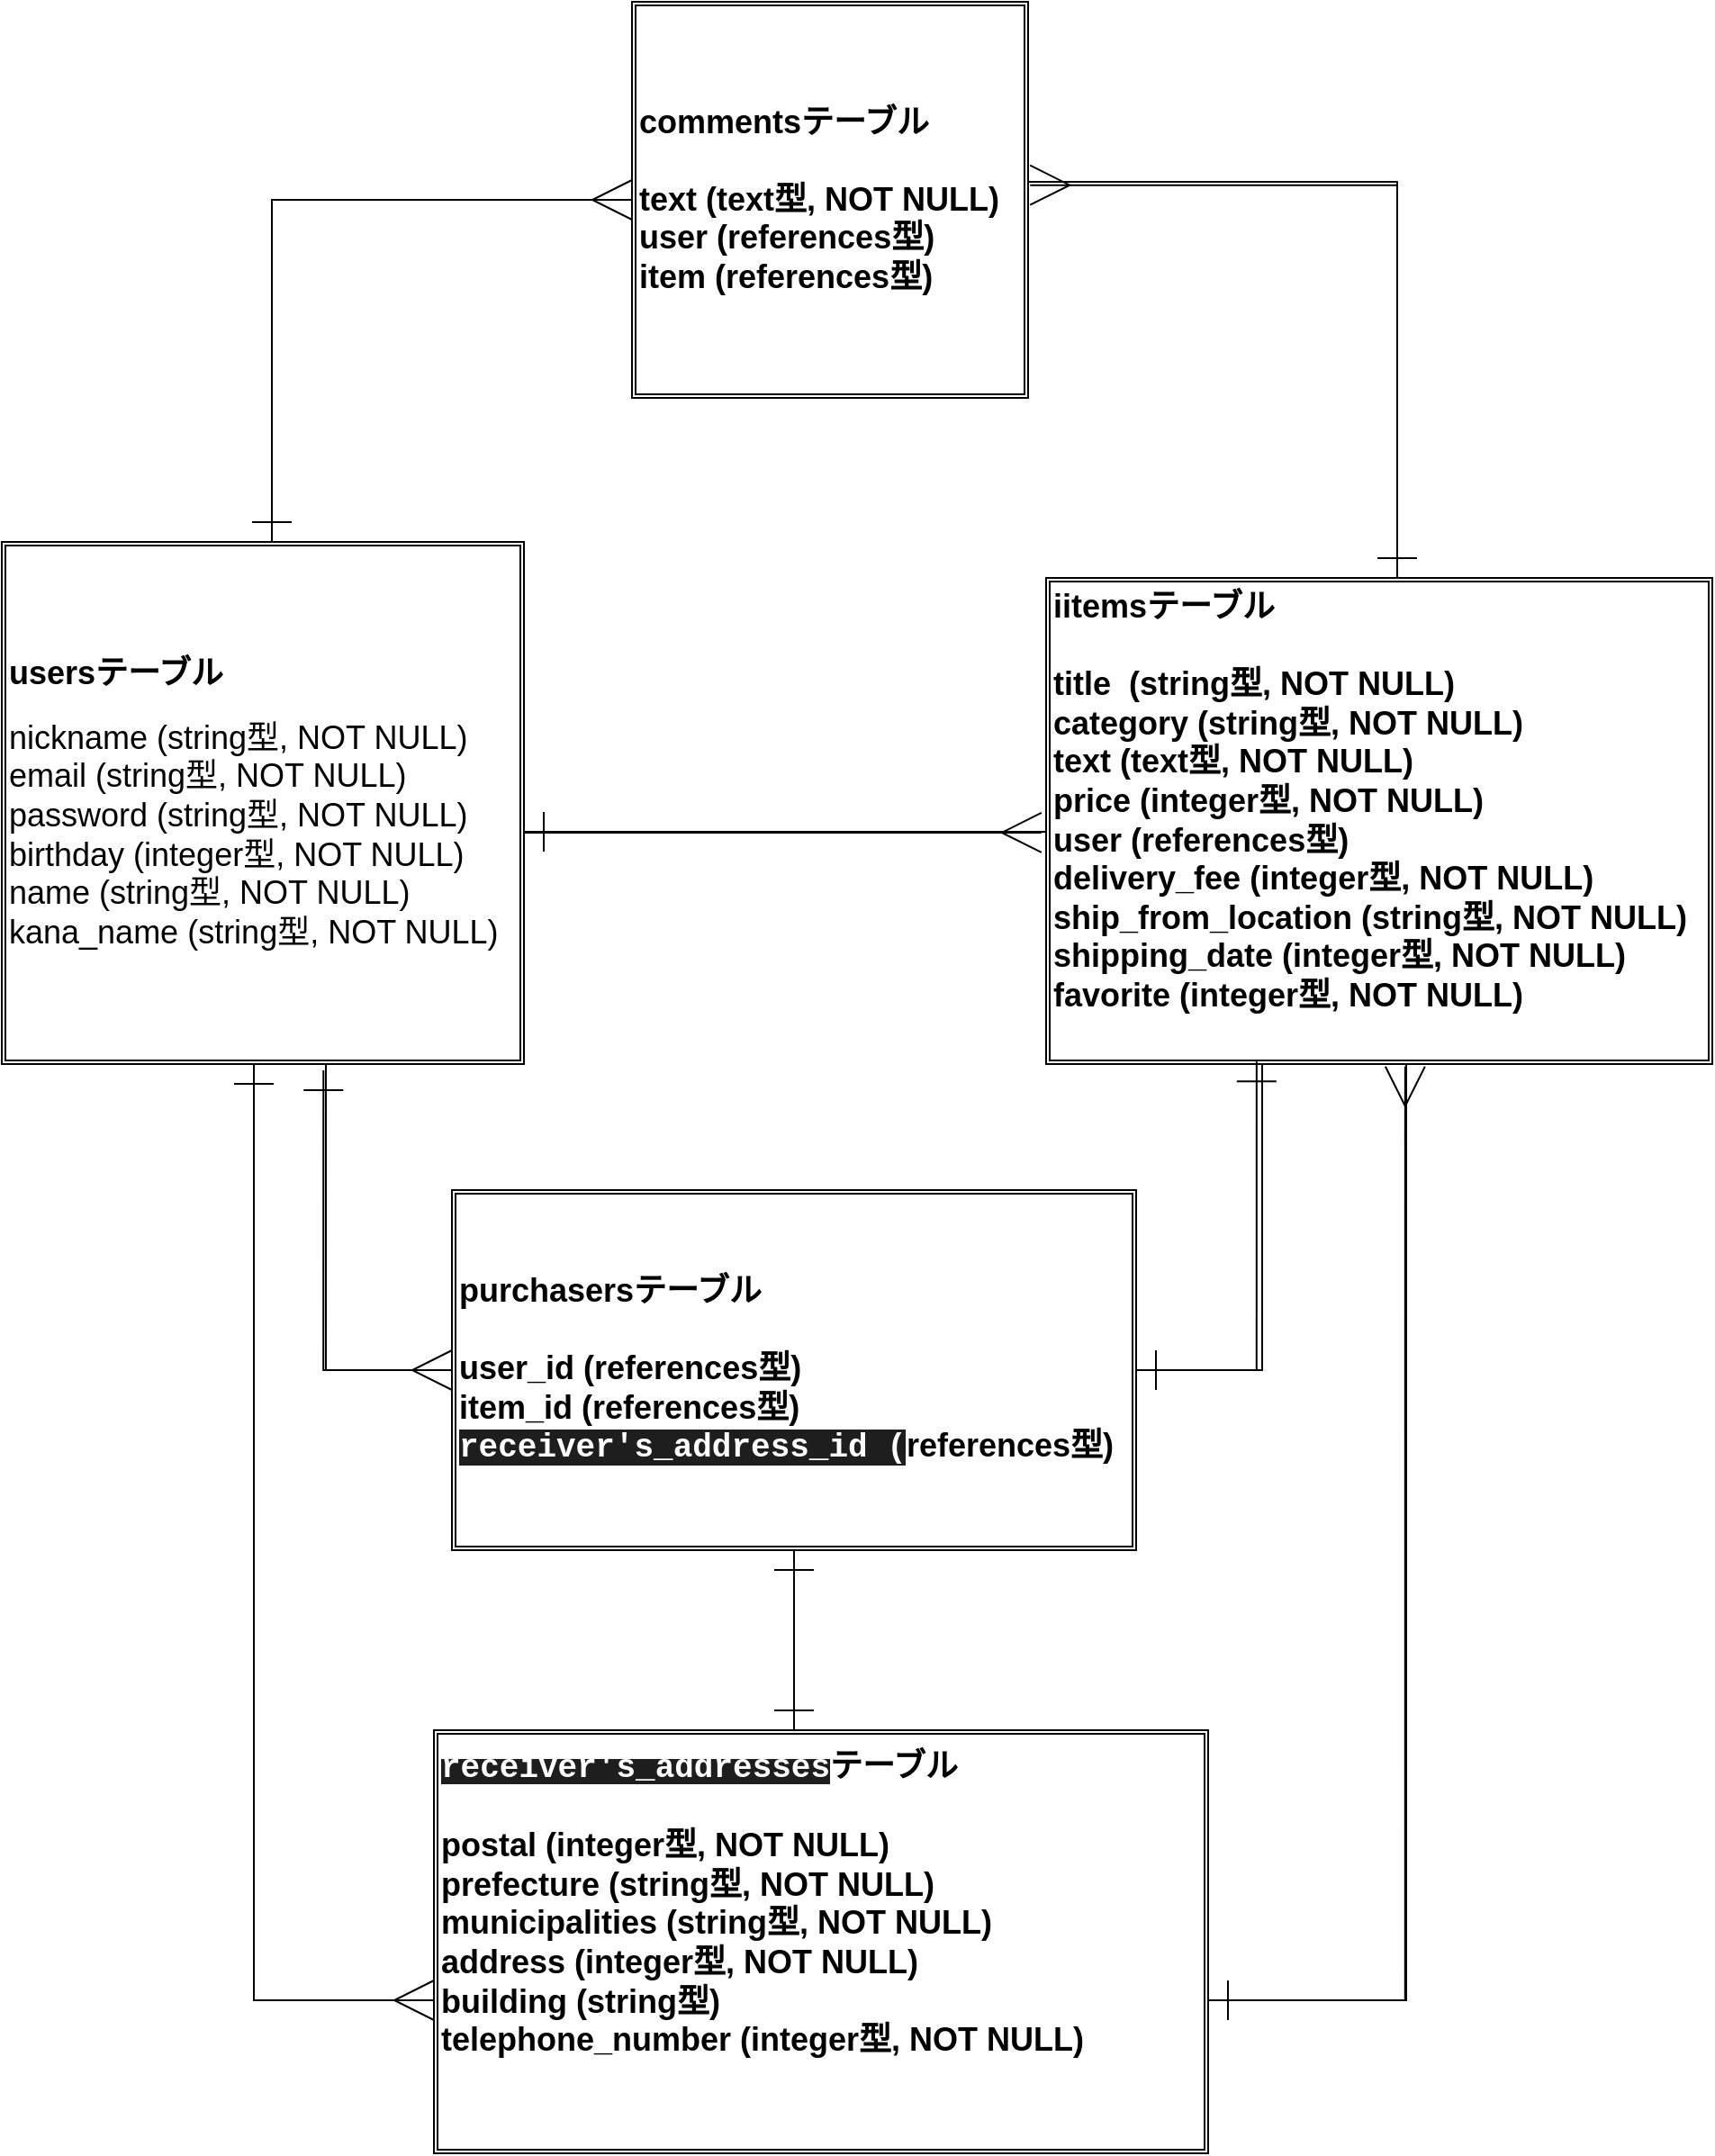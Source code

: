 <mxfile version="13.6.5">
    <diagram id="k_L1zWPnHfctc9XNhzqV" name="ページ1">
        <mxGraphModel dx="1693" dy="2412" grid="1" gridSize="10" guides="1" tooltips="1" connect="1" arrows="1" fold="1" page="1" pageScale="1" pageWidth="827" pageHeight="1169" math="0" shadow="0">
            <root>
                <mxCell id="0"/>
                <mxCell id="1" parent="0"/>
                <mxCell id="39" style="edgeStyle=orthogonalEdgeStyle;sketch=0;orthogonalLoop=1;jettySize=auto;html=1;endArrow=ERmany;endFill=0;rounded=0;startSize=6;endSize=20;" parent="1" source="18" edge="1">
                    <mxGeometry relative="1" as="geometry">
                        <mxPoint x="380" y="-270" as="targetPoint"/>
                        <Array as="points">
                            <mxPoint x="180" y="-270"/>
                        </Array>
                    </mxGeometry>
                </mxCell>
                <mxCell id="50" style="edgeStyle=orthogonalEdgeStyle;rounded=0;sketch=0;orthogonalLoop=1;jettySize=auto;html=1;startSize=6;endArrow=ERmany;endFill=0;endSize=20;targetPerimeterSpacing=0;strokeWidth=1;" parent="1" source="18" target="29" edge="1">
                    <mxGeometry relative="1" as="geometry">
                        <Array as="points">
                            <mxPoint x="170" y="730"/>
                        </Array>
                    </mxGeometry>
                </mxCell>
                <mxCell id="65" style="edgeStyle=orthogonalEdgeStyle;rounded=0;orthogonalLoop=1;jettySize=auto;html=1;endArrow=ERmany;endFill=0;endSize=20;strokeWidth=1;entryX=0;entryY=0.5;entryDx=0;entryDy=0;" edge="1" parent="1" source="18" target="59">
                    <mxGeometry relative="1" as="geometry">
                        <mxPoint x="175" y="390" as="targetPoint"/>
                        <Array as="points">
                            <mxPoint x="210" y="380"/>
                        </Array>
                    </mxGeometry>
                </mxCell>
                <mxCell id="67" style="edgeStyle=orthogonalEdgeStyle;rounded=0;orthogonalLoop=1;jettySize=auto;html=1;entryX=0.524;entryY=1.007;entryDx=0;entryDy=0;entryPerimeter=0;endArrow=ERmany;endFill=0;endSize=20;strokeWidth=1;" edge="1" parent="1" source="18" target="19">
                    <mxGeometry relative="1" as="geometry">
                        <Array as="points">
                            <mxPoint x="450" y="81"/>
                        </Array>
                    </mxGeometry>
                </mxCell>
                <mxCell id="18" value="&lt;div&gt;&lt;b style=&quot;font-size: 18px&quot;&gt;usersテーブル&lt;/b&gt;&lt;/div&gt;&lt;font&gt;&lt;div&gt;&lt;br&gt;&lt;/div&gt;&lt;span style=&quot;font-size: 18px&quot;&gt;&lt;div&gt;&lt;span&gt;nickname (string型, NOT NULL)&lt;/span&gt;&lt;/div&gt;&lt;/span&gt;&lt;span style=&quot;font-size: 18px&quot;&gt;&lt;div&gt;&lt;span&gt;email (string型, NOT NULL)&lt;/span&gt;&lt;/div&gt;&lt;/span&gt;&lt;span style=&quot;font-size: 18px&quot;&gt;&lt;div&gt;&lt;span&gt;password (string型, NOT NULL)&lt;/span&gt;&lt;/div&gt;&lt;/span&gt;&lt;div&gt;&lt;span style=&quot;font-size: 18px&quot;&gt;birthday (integer型, NOT NULL)&lt;/span&gt;&lt;/div&gt;&lt;div&gt;&lt;span style=&quot;font-size: 18px&quot;&gt;name (string型, NOT NULL)&lt;/span&gt;&lt;/div&gt;&lt;div&gt;&lt;span style=&quot;font-size: 18px&quot;&gt;kana_name (string型, NOT NULL)&lt;/span&gt;&lt;/div&gt;&lt;/font&gt;" style="shape=ext;double=1;whiteSpace=wrap;html=1;aspect=fixed;align=left;" parent="1" vertex="1">
                    <mxGeometry x="30" y="-80" width="290" height="290" as="geometry"/>
                </mxCell>
                <mxCell id="42" style="edgeStyle=orthogonalEdgeStyle;rounded=0;sketch=0;orthogonalLoop=1;jettySize=auto;html=1;startSize=6;endArrow=ERmany;endFill=0;endSize=20;targetPerimeterSpacing=0;strokeWidth=1;entryX=1.005;entryY=0.463;entryDx=0;entryDy=0;entryPerimeter=0;" parent="1" source="19" target="22" edge="1">
                    <mxGeometry relative="1" as="geometry">
                        <mxPoint x="805" y="-300" as="targetPoint"/>
                        <Array as="points">
                            <mxPoint x="805" y="-278"/>
                        </Array>
                    </mxGeometry>
                </mxCell>
                <mxCell id="54" style="edgeStyle=orthogonalEdgeStyle;rounded=0;sketch=0;jumpSize=0;orthogonalLoop=1;jettySize=auto;html=1;startSize=6;endArrow=ERone;endFill=0;endSize=20;targetPerimeterSpacing=0;strokeWidth=1;" parent="1" source="19" target="29" edge="1">
                    <mxGeometry relative="1" as="geometry">
                        <Array as="points">
                            <mxPoint x="810" y="730"/>
                        </Array>
                    </mxGeometry>
                </mxCell>
                <mxCell id="55" style="edgeStyle=orthogonalEdgeStyle;rounded=0;orthogonalLoop=1;jettySize=auto;html=1;endArrow=ERone;endFill=0;strokeWidth=1;endSize=20;" edge="1" parent="1" source="19">
                    <mxGeometry relative="1" as="geometry">
                        <mxPoint x="320" y="81" as="targetPoint"/>
                        <Array as="points">
                            <mxPoint x="590" y="81"/>
                            <mxPoint x="590" y="81"/>
                        </Array>
                    </mxGeometry>
                </mxCell>
                <mxCell id="63" style="edgeStyle=orthogonalEdgeStyle;rounded=0;orthogonalLoop=1;jettySize=auto;html=1;endArrow=ERone;endFill=0;endSize=20;strokeWidth=1;entryX=1;entryY=0.5;entryDx=0;entryDy=0;" edge="1" parent="1" source="19" target="59">
                    <mxGeometry relative="1" as="geometry">
                        <mxPoint x="795" y="390" as="targetPoint"/>
                        <Array as="points">
                            <mxPoint x="730" y="380"/>
                        </Array>
                    </mxGeometry>
                </mxCell>
                <mxCell id="19" value="&lt;font size=&quot;1&quot;&gt;&lt;b style=&quot;font-size: 18px&quot;&gt;iitemsテーブル&lt;br&gt;&lt;br&gt;title&amp;nbsp; (string型, NOT NULL)&lt;br&gt;category (string型, NOT NULL)&lt;br&gt;&lt;/b&gt;&lt;/font&gt;&lt;b style=&quot;font-size: 18px&quot;&gt;text (text型, NOT NULL)&lt;/b&gt;&lt;font size=&quot;1&quot;&gt;&lt;b style=&quot;font-size: 18px&quot;&gt;&lt;br&gt;price (integer型, NOT NULL)&lt;br&gt;user (references型)&lt;br&gt;delivery_fee (integer型, NOT NULL)&lt;br&gt;ship_from_location (string型, NOT NULL)&lt;br&gt;shipping_date (integer型, NOT NULL)&lt;br&gt;&lt;/b&gt;&lt;/font&gt;&lt;b style=&quot;font-size: 18px&quot;&gt;favorite (integer型, NOT NULL)&lt;br&gt;&lt;/b&gt;&lt;font size=&quot;1&quot;&gt;&lt;b style=&quot;font-size: 18px&quot;&gt;&lt;br&gt;&lt;/b&gt;&lt;/font&gt;" style="shape=ext;double=1;rounded=0;whiteSpace=wrap;html=1;align=left;direction=south;" parent="1" vertex="1">
                    <mxGeometry x="610" y="-60" width="370" height="270" as="geometry"/>
                </mxCell>
                <mxCell id="24" style="edgeStyle=orthogonalEdgeStyle;rounded=0;orthogonalLoop=1;jettySize=auto;html=1;endArrow=ERone;endFill=0;strokeWidth=1;endSize=20;targetPerimeterSpacing=0;" parent="1" source="22" target="18" edge="1">
                    <mxGeometry relative="1" as="geometry">
                        <mxPoint x="170" y="-90" as="targetPoint"/>
                        <Array as="points">
                            <mxPoint x="180" y="-270"/>
                        </Array>
                    </mxGeometry>
                </mxCell>
                <mxCell id="40" style="edgeStyle=orthogonalEdgeStyle;rounded=0;sketch=0;orthogonalLoop=1;jettySize=auto;html=1;startSize=6;endArrow=ERone;endFill=0;endSize=20;targetPerimeterSpacing=0;strokeWidth=1;exitX=1;exitY=0.5;exitDx=0;exitDy=0;" parent="1" source="22" target="19" edge="1">
                    <mxGeometry relative="1" as="geometry">
                        <mxPoint x="660" y="-280" as="sourcePoint"/>
                        <Array as="points">
                            <mxPoint x="600" y="-280"/>
                            <mxPoint x="805" y="-280"/>
                        </Array>
                    </mxGeometry>
                </mxCell>
                <mxCell id="22" value="&lt;b&gt;&lt;font style=&quot;font-size: 18px&quot;&gt;commentsテーブル&lt;br&gt;&lt;br&gt;text (text型, NOT NULL)&lt;br&gt;user (references型)&lt;br&gt;item (references型)&lt;br&gt;&lt;/font&gt;&lt;/b&gt;" style="shape=ext;double=1;whiteSpace=wrap;html=1;aspect=fixed;align=left;" parent="1" vertex="1">
                    <mxGeometry x="380" y="-380" width="220" height="220" as="geometry"/>
                </mxCell>
                <mxCell id="46" style="edgeStyle=orthogonalEdgeStyle;rounded=0;sketch=0;orthogonalLoop=1;jettySize=auto;html=1;startSize=6;endArrow=ERone;endFill=0;endSize=20;targetPerimeterSpacing=0;strokeWidth=1;" parent="1" source="29" target="18" edge="1">
                    <mxGeometry relative="1" as="geometry">
                        <mxPoint x="150" y="345" as="targetPoint"/>
                        <Array as="points">
                            <mxPoint x="170" y="730"/>
                        </Array>
                    </mxGeometry>
                </mxCell>
                <mxCell id="58" style="edgeStyle=orthogonalEdgeStyle;rounded=0;orthogonalLoop=1;jettySize=auto;html=1;endArrow=ERmany;endFill=0;endSize=20;strokeWidth=1;entryX=1.005;entryY=0.461;entryDx=0;entryDy=0;entryPerimeter=0;" edge="1" parent="1" source="29" target="19">
                    <mxGeometry relative="1" as="geometry">
                        <mxPoint x="810" y="280" as="targetPoint"/>
                        <Array as="points">
                            <mxPoint x="809" y="730"/>
                        </Array>
                    </mxGeometry>
                </mxCell>
                <mxCell id="70" style="edgeStyle=orthogonalEdgeStyle;rounded=0;orthogonalLoop=1;jettySize=auto;html=1;endArrow=ERone;endFill=0;endSize=20;strokeWidth=1;" edge="1" parent="1" source="29">
                    <mxGeometry relative="1" as="geometry">
                        <mxPoint x="470" y="480" as="targetPoint"/>
                        <Array as="points">
                            <mxPoint x="470" y="520"/>
                        </Array>
                    </mxGeometry>
                </mxCell>
                <mxCell id="29" value="&lt;span style=&quot;font-weight: bold ; background-color: rgb(30 , 30 , 30) ; font-family: &amp;#34;menlo&amp;#34; , &amp;#34;monaco&amp;#34; , &amp;#34;courier new&amp;#34; , monospace&quot;&gt;&lt;font style=&quot;font-size: 18px&quot; color=&quot;#ffffff&quot;&gt;receiver's_addresses&lt;/font&gt;&lt;/span&gt;&lt;b&gt;&lt;font style=&quot;font-size: 18px&quot;&gt;テーブル&lt;br&gt;&lt;br&gt;postal (integer型, NOT NULL)&lt;br&gt;prefecture (string型, NOT NULL)&lt;br&gt;municipalities (string型, NOT NULL)&lt;br&gt;address (integer型, NOT NULL)&lt;br&gt;building (string型)&lt;br&gt;telephone_number (integer型, NOT NULL)&lt;br&gt;&lt;br&gt;&lt;br&gt;&lt;/font&gt;&lt;/b&gt;" style="shape=ext;double=1;rounded=0;whiteSpace=wrap;html=1;align=left;" parent="1" vertex="1">
                    <mxGeometry x="270" y="580" width="430" height="235" as="geometry"/>
                </mxCell>
                <mxCell id="62" style="edgeStyle=orthogonalEdgeStyle;rounded=0;orthogonalLoop=1;jettySize=auto;html=1;endArrow=ERone;endFill=0;endSize=20;strokeWidth=1;entryX=0.995;entryY=0.684;entryDx=0;entryDy=0;entryPerimeter=0;" edge="1" parent="1" source="59" target="19">
                    <mxGeometry relative="1" as="geometry">
                        <mxPoint x="740" y="380" as="targetPoint"/>
                        <Array as="points">
                            <mxPoint x="727" y="380"/>
                        </Array>
                    </mxGeometry>
                </mxCell>
                <mxCell id="64" style="edgeStyle=orthogonalEdgeStyle;rounded=0;orthogonalLoop=1;jettySize=auto;html=1;endArrow=ERone;endFill=0;endSize=20;strokeWidth=1;entryX=0.616;entryY=1.012;entryDx=0;entryDy=0;entryPerimeter=0;" edge="1" parent="1" source="59" target="18">
                    <mxGeometry relative="1" as="geometry">
                        <mxPoint x="200" y="380" as="targetPoint"/>
                        <Array as="points">
                            <mxPoint x="209" y="380"/>
                        </Array>
                    </mxGeometry>
                </mxCell>
                <mxCell id="69" style="edgeStyle=orthogonalEdgeStyle;rounded=0;orthogonalLoop=1;jettySize=auto;html=1;endArrow=ERone;endFill=0;endSize=20;strokeWidth=1;" edge="1" parent="1" source="59">
                    <mxGeometry relative="1" as="geometry">
                        <mxPoint x="470" y="580" as="targetPoint"/>
                    </mxGeometry>
                </mxCell>
                <mxCell id="59" value="&lt;font style=&quot;font-size: 18px&quot;&gt;&lt;b&gt;purchasersテーブル&lt;br&gt;&lt;br&gt;user_id (references型)&lt;br&gt;item_id (&lt;/b&gt;&lt;b&gt;references型)&lt;br&gt;&lt;/b&gt;&lt;span style=&quot;font-family: &amp;#34;menlo&amp;#34; , &amp;#34;monaco&amp;#34; , &amp;#34;courier new&amp;#34; , monospace ; font-weight: 700 ; background-color: rgb(30 , 30 , 30)&quot;&gt;&lt;font color=&quot;#ffffff&quot;&gt;receiver's_address_id (&lt;/font&gt;&lt;/span&gt;&lt;b&gt;references型)&lt;br&gt;&lt;/b&gt;&lt;/font&gt;" style="shape=ext;double=1;rounded=0;whiteSpace=wrap;html=1;align=left;" vertex="1" parent="1">
                    <mxGeometry x="280" y="280" width="380" height="200" as="geometry"/>
                </mxCell>
            </root>
        </mxGraphModel>
    </diagram>
</mxfile>